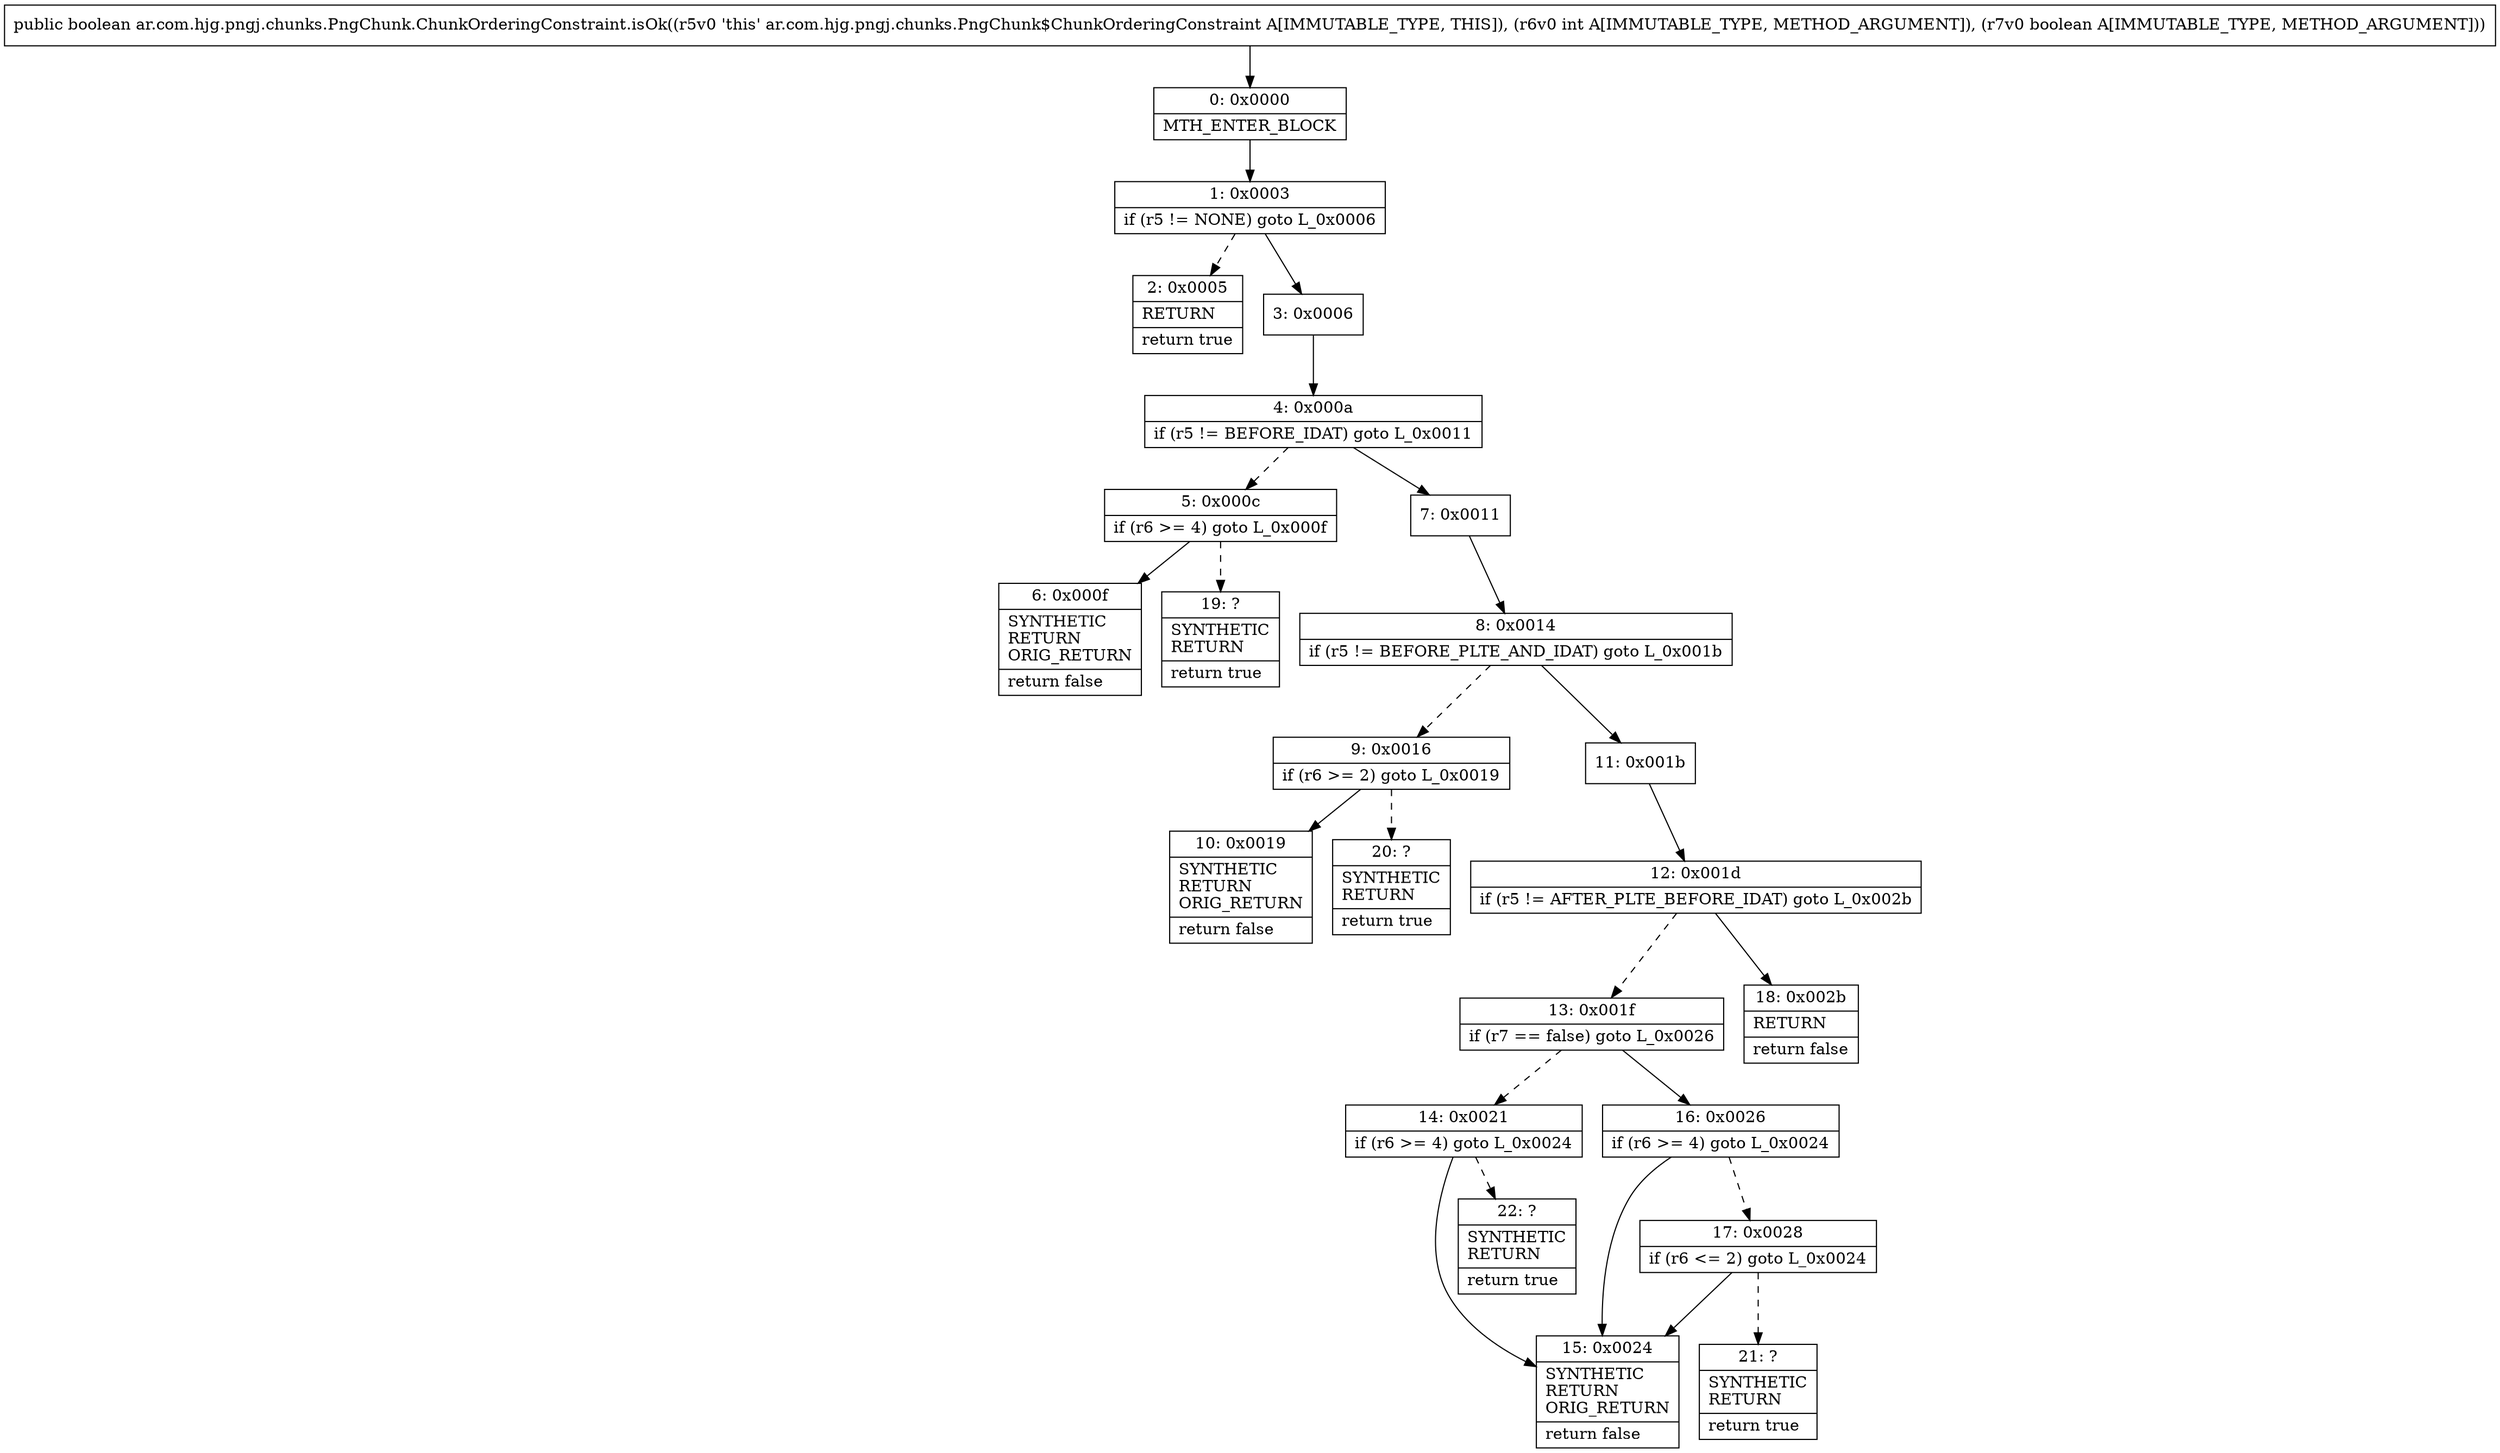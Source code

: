 digraph "CFG forar.com.hjg.pngj.chunks.PngChunk.ChunkOrderingConstraint.isOk(IZ)Z" {
Node_0 [shape=record,label="{0\:\ 0x0000|MTH_ENTER_BLOCK\l}"];
Node_1 [shape=record,label="{1\:\ 0x0003|if (r5 != NONE) goto L_0x0006\l}"];
Node_2 [shape=record,label="{2\:\ 0x0005|RETURN\l|return true\l}"];
Node_3 [shape=record,label="{3\:\ 0x0006}"];
Node_4 [shape=record,label="{4\:\ 0x000a|if (r5 != BEFORE_IDAT) goto L_0x0011\l}"];
Node_5 [shape=record,label="{5\:\ 0x000c|if (r6 \>= 4) goto L_0x000f\l}"];
Node_6 [shape=record,label="{6\:\ 0x000f|SYNTHETIC\lRETURN\lORIG_RETURN\l|return false\l}"];
Node_7 [shape=record,label="{7\:\ 0x0011}"];
Node_8 [shape=record,label="{8\:\ 0x0014|if (r5 != BEFORE_PLTE_AND_IDAT) goto L_0x001b\l}"];
Node_9 [shape=record,label="{9\:\ 0x0016|if (r6 \>= 2) goto L_0x0019\l}"];
Node_10 [shape=record,label="{10\:\ 0x0019|SYNTHETIC\lRETURN\lORIG_RETURN\l|return false\l}"];
Node_11 [shape=record,label="{11\:\ 0x001b}"];
Node_12 [shape=record,label="{12\:\ 0x001d|if (r5 != AFTER_PLTE_BEFORE_IDAT) goto L_0x002b\l}"];
Node_13 [shape=record,label="{13\:\ 0x001f|if (r7 == false) goto L_0x0026\l}"];
Node_14 [shape=record,label="{14\:\ 0x0021|if (r6 \>= 4) goto L_0x0024\l}"];
Node_15 [shape=record,label="{15\:\ 0x0024|SYNTHETIC\lRETURN\lORIG_RETURN\l|return false\l}"];
Node_16 [shape=record,label="{16\:\ 0x0026|if (r6 \>= 4) goto L_0x0024\l}"];
Node_17 [shape=record,label="{17\:\ 0x0028|if (r6 \<= 2) goto L_0x0024\l}"];
Node_18 [shape=record,label="{18\:\ 0x002b|RETURN\l|return false\l}"];
Node_19 [shape=record,label="{19\:\ ?|SYNTHETIC\lRETURN\l|return true\l}"];
Node_20 [shape=record,label="{20\:\ ?|SYNTHETIC\lRETURN\l|return true\l}"];
Node_21 [shape=record,label="{21\:\ ?|SYNTHETIC\lRETURN\l|return true\l}"];
Node_22 [shape=record,label="{22\:\ ?|SYNTHETIC\lRETURN\l|return true\l}"];
MethodNode[shape=record,label="{public boolean ar.com.hjg.pngj.chunks.PngChunk.ChunkOrderingConstraint.isOk((r5v0 'this' ar.com.hjg.pngj.chunks.PngChunk$ChunkOrderingConstraint A[IMMUTABLE_TYPE, THIS]), (r6v0 int A[IMMUTABLE_TYPE, METHOD_ARGUMENT]), (r7v0 boolean A[IMMUTABLE_TYPE, METHOD_ARGUMENT])) }"];
MethodNode -> Node_0;
Node_0 -> Node_1;
Node_1 -> Node_2[style=dashed];
Node_1 -> Node_3;
Node_3 -> Node_4;
Node_4 -> Node_5[style=dashed];
Node_4 -> Node_7;
Node_5 -> Node_6;
Node_5 -> Node_19[style=dashed];
Node_7 -> Node_8;
Node_8 -> Node_9[style=dashed];
Node_8 -> Node_11;
Node_9 -> Node_10;
Node_9 -> Node_20[style=dashed];
Node_11 -> Node_12;
Node_12 -> Node_13[style=dashed];
Node_12 -> Node_18;
Node_13 -> Node_14[style=dashed];
Node_13 -> Node_16;
Node_14 -> Node_15;
Node_14 -> Node_22[style=dashed];
Node_16 -> Node_15;
Node_16 -> Node_17[style=dashed];
Node_17 -> Node_15;
Node_17 -> Node_21[style=dashed];
}


